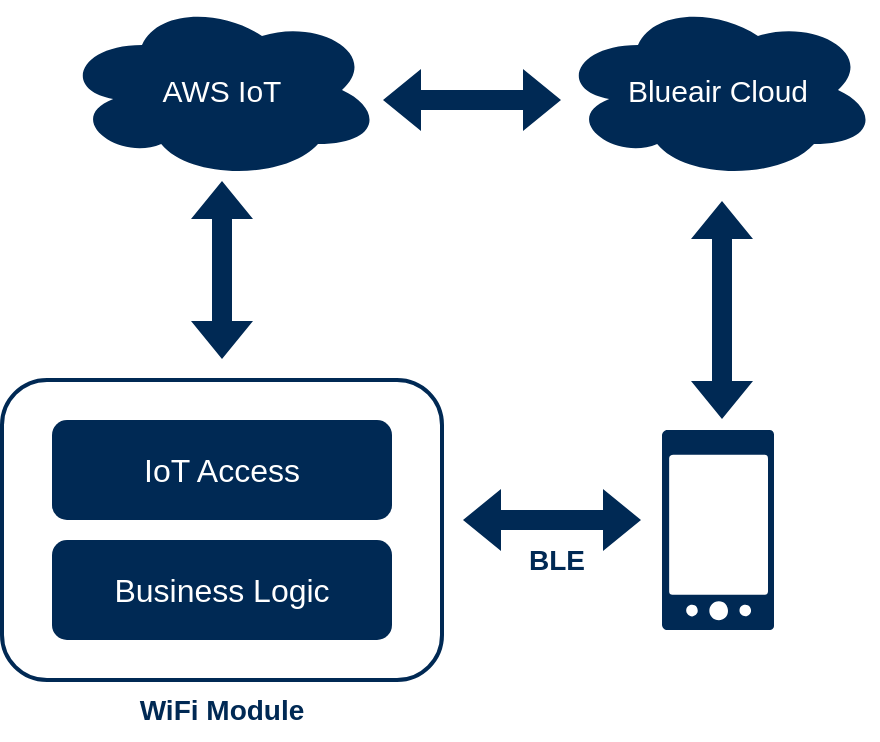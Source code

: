 <mxfile version="24.8.4">
  <diagram name="第 1 页" id="FveKFxS8xN589emaOXkU">
    <mxGraphModel dx="1434" dy="746" grid="1" gridSize="10" guides="1" tooltips="1" connect="1" arrows="1" fold="1" page="1" pageScale="1" pageWidth="827" pageHeight="1169" math="0" shadow="0">
      <root>
        <mxCell id="0" />
        <mxCell id="1" parent="0" />
        <mxCell id="RBkjEKFv9Ist0dfP0Nhb-1" value="" style="rounded=1;whiteSpace=wrap;html=1;strokeColor=#002954;strokeWidth=2;" vertex="1" parent="1">
          <mxGeometry x="150" y="300" width="220" height="150" as="geometry" />
        </mxCell>
        <mxCell id="RBkjEKFv9Ist0dfP0Nhb-2" value="&lt;font style=&quot;font-size: 16px;&quot;&gt;IoT Access&lt;/font&gt;" style="rounded=1;whiteSpace=wrap;html=1;fillColor=#002954;strokeColor=none;fontColor=#FFFFFF;" vertex="1" parent="1">
          <mxGeometry x="175" y="320" width="170" height="50" as="geometry" />
        </mxCell>
        <mxCell id="RBkjEKFv9Ist0dfP0Nhb-3" value="&lt;font style=&quot;font-size: 16px;&quot;&gt;Business Logic&lt;/font&gt;" style="rounded=1;whiteSpace=wrap;html=1;fillColor=#002954;strokeColor=none;fontColor=#FFFFFF;" vertex="1" parent="1">
          <mxGeometry x="175" y="380" width="170" height="50" as="geometry" />
        </mxCell>
        <mxCell id="RBkjEKFv9Ist0dfP0Nhb-4" value="&lt;font style=&quot;font-size: 14px;&quot; color=&quot;#002954&quot;&gt;WiFi Module&lt;/font&gt;" style="text;html=1;align=center;verticalAlign=middle;whiteSpace=wrap;rounded=0;fontStyle=1;fontSize=14;" vertex="1" parent="1">
          <mxGeometry x="215" y="450" width="90" height="30" as="geometry" />
        </mxCell>
        <mxCell id="RBkjEKFv9Ist0dfP0Nhb-5" value="&lt;font style=&quot;font-size: 15px;&quot; color=&quot;#ffffff&quot;&gt;AWS IoT&lt;/font&gt;" style="ellipse;shape=cloud;whiteSpace=wrap;html=1;strokeColor=none;fillColor=#002954;" vertex="1" parent="1">
          <mxGeometry x="180" y="110" width="160" height="90" as="geometry" />
        </mxCell>
        <mxCell id="RBkjEKFv9Ist0dfP0Nhb-6" value="" style="sketch=0;html=1;aspect=fixed;strokeColor=none;shadow=0;fillColor=#002954;verticalAlign=top;labelPosition=center;verticalLabelPosition=bottom;shape=mxgraph.gcp2.phone_android" vertex="1" parent="1">
          <mxGeometry x="480" y="325" width="56" height="100" as="geometry" />
        </mxCell>
        <mxCell id="RBkjEKFv9Ist0dfP0Nhb-9" value="" style="shape=flexArrow;endArrow=classic;startArrow=classic;html=1;rounded=0;strokeColor=none;fillColor=#002954;" edge="1" parent="1" target="RBkjEKFv9Ist0dfP0Nhb-5">
          <mxGeometry width="100" height="100" relative="1" as="geometry">
            <mxPoint x="260" y="290" as="sourcePoint" />
            <mxPoint x="340" y="210" as="targetPoint" />
          </mxGeometry>
        </mxCell>
        <mxCell id="RBkjEKFv9Ist0dfP0Nhb-10" value="" style="shape=flexArrow;endArrow=classic;startArrow=classic;html=1;rounded=0;strokeColor=none;fillColor=#002954;" edge="1" parent="1">
          <mxGeometry width="100" height="100" relative="1" as="geometry">
            <mxPoint x="510" y="320" as="sourcePoint" />
            <mxPoint x="510" y="210" as="targetPoint" />
          </mxGeometry>
        </mxCell>
        <mxCell id="RBkjEKFv9Ist0dfP0Nhb-12" value="&lt;font style=&quot;font-size: 15px;&quot; color=&quot;#ffffff&quot;&gt;Blueair Cloud&lt;/font&gt;" style="ellipse;shape=cloud;whiteSpace=wrap;html=1;strokeColor=none;fillColor=#002954;" vertex="1" parent="1">
          <mxGeometry x="428" y="110" width="160" height="90" as="geometry" />
        </mxCell>
        <mxCell id="RBkjEKFv9Ist0dfP0Nhb-13" value="" style="shape=flexArrow;endArrow=classic;startArrow=classic;html=1;rounded=0;strokeColor=none;fillColor=#002954;" edge="1" parent="1">
          <mxGeometry width="100" height="100" relative="1" as="geometry">
            <mxPoint x="430" y="160" as="sourcePoint" />
            <mxPoint x="340" y="160" as="targetPoint" />
          </mxGeometry>
        </mxCell>
        <mxCell id="RBkjEKFv9Ist0dfP0Nhb-14" value="" style="shape=flexArrow;endArrow=classic;startArrow=classic;html=1;rounded=0;strokeColor=none;fillColor=#002954;" edge="1" parent="1">
          <mxGeometry width="100" height="100" relative="1" as="geometry">
            <mxPoint x="470" y="370" as="sourcePoint" />
            <mxPoint x="380" y="370" as="targetPoint" />
          </mxGeometry>
        </mxCell>
        <mxCell id="RBkjEKFv9Ist0dfP0Nhb-15" value="&lt;font style=&quot;font-size: 14px;&quot; color=&quot;#002954&quot;&gt;BLE&lt;/font&gt;" style="text;html=1;align=center;verticalAlign=middle;whiteSpace=wrap;rounded=0;fontStyle=1;fontSize=14;" vertex="1" parent="1">
          <mxGeometry x="400" y="380" width="55" height="20" as="geometry" />
        </mxCell>
      </root>
    </mxGraphModel>
  </diagram>
</mxfile>
